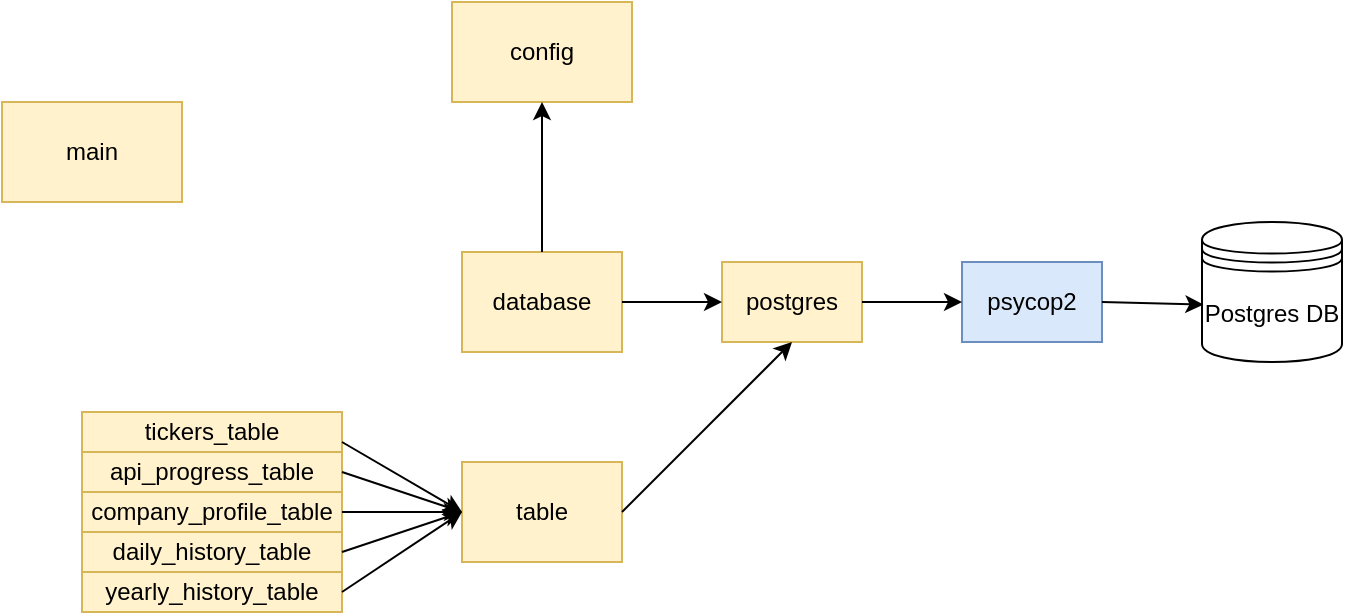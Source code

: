 <mxfile version="13.1.14" type="device"><diagram id="rFR6jo3WXodWxYmscVBD" name="Page-1"><mxGraphModel dx="817" dy="496" grid="1" gridSize="10" guides="1" tooltips="1" connect="1" arrows="1" fold="1" page="1" pageScale="1" pageWidth="850" pageHeight="1100" math="0" shadow="0"><root><mxCell id="0"/><mxCell id="1" parent="0"/><mxCell id="YhuRGsqSOEMKbq4ucQoE-1" value="psycop2" style="rounded=0;whiteSpace=wrap;html=1;fillColor=#dae8fc;strokeColor=#6c8ebf;" parent="1" vertex="1"><mxGeometry x="540" y="150" width="70" height="40" as="geometry"/></mxCell><mxCell id="YhuRGsqSOEMKbq4ucQoE-2" value="Postgres DB" style="shape=datastore;whiteSpace=wrap;html=1;" parent="1" vertex="1"><mxGeometry x="660" y="130" width="70" height="70" as="geometry"/></mxCell><mxCell id="YhuRGsqSOEMKbq4ucQoE-3" value="" style="endArrow=classic;html=1;exitX=1;exitY=0.5;exitDx=0;exitDy=0;entryX=0.01;entryY=0.59;entryDx=0;entryDy=0;entryPerimeter=0;" parent="1" source="YhuRGsqSOEMKbq4ucQoE-1" target="YhuRGsqSOEMKbq4ucQoE-2" edge="1"><mxGeometry width="50" height="50" relative="1" as="geometry"><mxPoint x="620" y="100" as="sourcePoint"/><mxPoint x="640" y="190" as="targetPoint"/></mxGeometry></mxCell><mxCell id="YhuRGsqSOEMKbq4ucQoE-4" value="postgres" style="rounded=0;whiteSpace=wrap;html=1;fillColor=#fff2cc;strokeColor=#d6b656;" parent="1" vertex="1"><mxGeometry x="420" y="150" width="70" height="40" as="geometry"/></mxCell><mxCell id="YhuRGsqSOEMKbq4ucQoE-5" value="" style="endArrow=classic;html=1;exitX=1;exitY=0.5;exitDx=0;exitDy=0;entryX=0;entryY=0.5;entryDx=0;entryDy=0;" parent="1" source="YhuRGsqSOEMKbq4ucQoE-4" target="YhuRGsqSOEMKbq4ucQoE-1" edge="1"><mxGeometry width="50" height="50" relative="1" as="geometry"><mxPoint x="490" y="290" as="sourcePoint"/><mxPoint x="540" y="240" as="targetPoint"/></mxGeometry></mxCell><mxCell id="YhuRGsqSOEMKbq4ucQoE-6" value="database" style="rounded=0;whiteSpace=wrap;html=1;fillColor=#fff2cc;strokeColor=#d6b656;" parent="1" vertex="1"><mxGeometry x="290" y="145" width="80" height="50" as="geometry"/></mxCell><mxCell id="YhuRGsqSOEMKbq4ucQoE-7" value="" style="endArrow=classic;html=1;exitX=1;exitY=0.5;exitDx=0;exitDy=0;entryX=0;entryY=0.5;entryDx=0;entryDy=0;" parent="1" source="YhuRGsqSOEMKbq4ucQoE-6" target="YhuRGsqSOEMKbq4ucQoE-4" edge="1"><mxGeometry width="50" height="50" relative="1" as="geometry"><mxPoint x="390" y="270" as="sourcePoint"/><mxPoint x="440" y="220" as="targetPoint"/></mxGeometry></mxCell><mxCell id="YhuRGsqSOEMKbq4ucQoE-8" value="config" style="rounded=0;whiteSpace=wrap;html=1;fillColor=#fff2cc;strokeColor=#d6b656;" parent="1" vertex="1"><mxGeometry x="285" y="20" width="90" height="50" as="geometry"/></mxCell><mxCell id="YhuRGsqSOEMKbq4ucQoE-9" value="" style="endArrow=classic;html=1;exitX=0.5;exitY=0;exitDx=0;exitDy=0;entryX=0.5;entryY=1;entryDx=0;entryDy=0;" parent="1" source="YhuRGsqSOEMKbq4ucQoE-6" target="YhuRGsqSOEMKbq4ucQoE-8" edge="1"><mxGeometry width="50" height="50" relative="1" as="geometry"><mxPoint x="230" y="160" as="sourcePoint"/><mxPoint x="280" y="110" as="targetPoint"/></mxGeometry></mxCell><mxCell id="YhuRGsqSOEMKbq4ucQoE-11" value="table" style="rounded=0;whiteSpace=wrap;html=1;fillColor=#fff2cc;strokeColor=#d6b656;" parent="1" vertex="1"><mxGeometry x="290" y="250" width="80" height="50" as="geometry"/></mxCell><mxCell id="YhuRGsqSOEMKbq4ucQoE-12" value="" style="endArrow=classic;html=1;exitX=1;exitY=0.5;exitDx=0;exitDy=0;entryX=0.5;entryY=1;entryDx=0;entryDy=0;" parent="1" source="YhuRGsqSOEMKbq4ucQoE-11" target="YhuRGsqSOEMKbq4ucQoE-4" edge="1"><mxGeometry width="50" height="50" relative="1" as="geometry"><mxPoint x="430" y="280" as="sourcePoint"/><mxPoint x="480" y="230" as="targetPoint"/></mxGeometry></mxCell><mxCell id="YhuRGsqSOEMKbq4ucQoE-14" value="tickers_table" style="rounded=0;whiteSpace=wrap;html=1;fillColor=#fff2cc;strokeColor=#d6b656;" parent="1" vertex="1"><mxGeometry x="100" y="225" width="130" height="20" as="geometry"/></mxCell><mxCell id="YhuRGsqSOEMKbq4ucQoE-15" value="api_progress_table" style="rounded=0;whiteSpace=wrap;html=1;fillColor=#fff2cc;strokeColor=#d6b656;" parent="1" vertex="1"><mxGeometry x="100" y="245" width="130" height="20" as="geometry"/></mxCell><mxCell id="YhuRGsqSOEMKbq4ucQoE-17" value="daily_history_table" style="rounded=0;whiteSpace=wrap;html=1;fillColor=#fff2cc;strokeColor=#d6b656;" parent="1" vertex="1"><mxGeometry x="100" y="285" width="130" height="20" as="geometry"/></mxCell><mxCell id="YhuRGsqSOEMKbq4ucQoE-18" value="company_profile_table" style="rounded=0;whiteSpace=wrap;html=1;fillColor=#fff2cc;strokeColor=#d6b656;" parent="1" vertex="1"><mxGeometry x="100" y="265" width="130" height="20" as="geometry"/></mxCell><mxCell id="YhuRGsqSOEMKbq4ucQoE-19" value="yearly_history_table" style="rounded=0;whiteSpace=wrap;html=1;fillColor=#fff2cc;strokeColor=#d6b656;" parent="1" vertex="1"><mxGeometry x="100" y="305" width="130" height="20" as="geometry"/></mxCell><mxCell id="YhuRGsqSOEMKbq4ucQoE-20" value="" style="endArrow=classic;html=1;entryX=0;entryY=0.5;entryDx=0;entryDy=0;exitX=1;exitY=0.75;exitDx=0;exitDy=0;" parent="1" source="YhuRGsqSOEMKbq4ucQoE-14" target="YhuRGsqSOEMKbq4ucQoE-11" edge="1"><mxGeometry width="50" height="50" relative="1" as="geometry"><mxPoint x="200" y="300" as="sourcePoint"/><mxPoint x="250" y="250" as="targetPoint"/></mxGeometry></mxCell><mxCell id="YhuRGsqSOEMKbq4ucQoE-21" value="" style="endArrow=classic;html=1;entryX=0;entryY=0.5;entryDx=0;entryDy=0;exitX=1;exitY=0.5;exitDx=0;exitDy=0;" parent="1" source="YhuRGsqSOEMKbq4ucQoE-15" edge="1"><mxGeometry width="50" height="50" relative="1" as="geometry"><mxPoint x="230" y="240" as="sourcePoint"/><mxPoint x="290" y="275" as="targetPoint"/></mxGeometry></mxCell><mxCell id="YhuRGsqSOEMKbq4ucQoE-23" value="" style="endArrow=classic;html=1;entryX=0;entryY=0.5;entryDx=0;entryDy=0;exitX=1;exitY=0.5;exitDx=0;exitDy=0;" parent="1" source="YhuRGsqSOEMKbq4ucQoE-18" edge="1"><mxGeometry width="50" height="50" relative="1" as="geometry"><mxPoint x="230" y="240" as="sourcePoint"/><mxPoint x="290" y="275" as="targetPoint"/></mxGeometry></mxCell><mxCell id="YhuRGsqSOEMKbq4ucQoE-24" value="" style="endArrow=classic;html=1;entryX=0;entryY=0.5;entryDx=0;entryDy=0;exitX=1;exitY=0.5;exitDx=0;exitDy=0;" parent="1" source="YhuRGsqSOEMKbq4ucQoE-17" edge="1"><mxGeometry width="50" height="50" relative="1" as="geometry"><mxPoint x="230" y="275" as="sourcePoint"/><mxPoint x="290" y="275" as="targetPoint"/></mxGeometry></mxCell><mxCell id="YhuRGsqSOEMKbq4ucQoE-25" value="" style="endArrow=classic;html=1;entryX=0;entryY=0.5;entryDx=0;entryDy=0;exitX=1;exitY=0.5;exitDx=0;exitDy=0;" parent="1" source="YhuRGsqSOEMKbq4ucQoE-19" edge="1"><mxGeometry width="50" height="50" relative="1" as="geometry"><mxPoint x="230" y="295" as="sourcePoint"/><mxPoint x="290" y="275" as="targetPoint"/></mxGeometry></mxCell><mxCell id="7HULND9Z6jbgimNOEDt1-1" value="main" style="rounded=0;whiteSpace=wrap;html=1;fillColor=#fff2cc;strokeColor=#d6b656;" vertex="1" parent="1"><mxGeometry x="60" y="70" width="90" height="50" as="geometry"/></mxCell></root></mxGraphModel></diagram></mxfile>